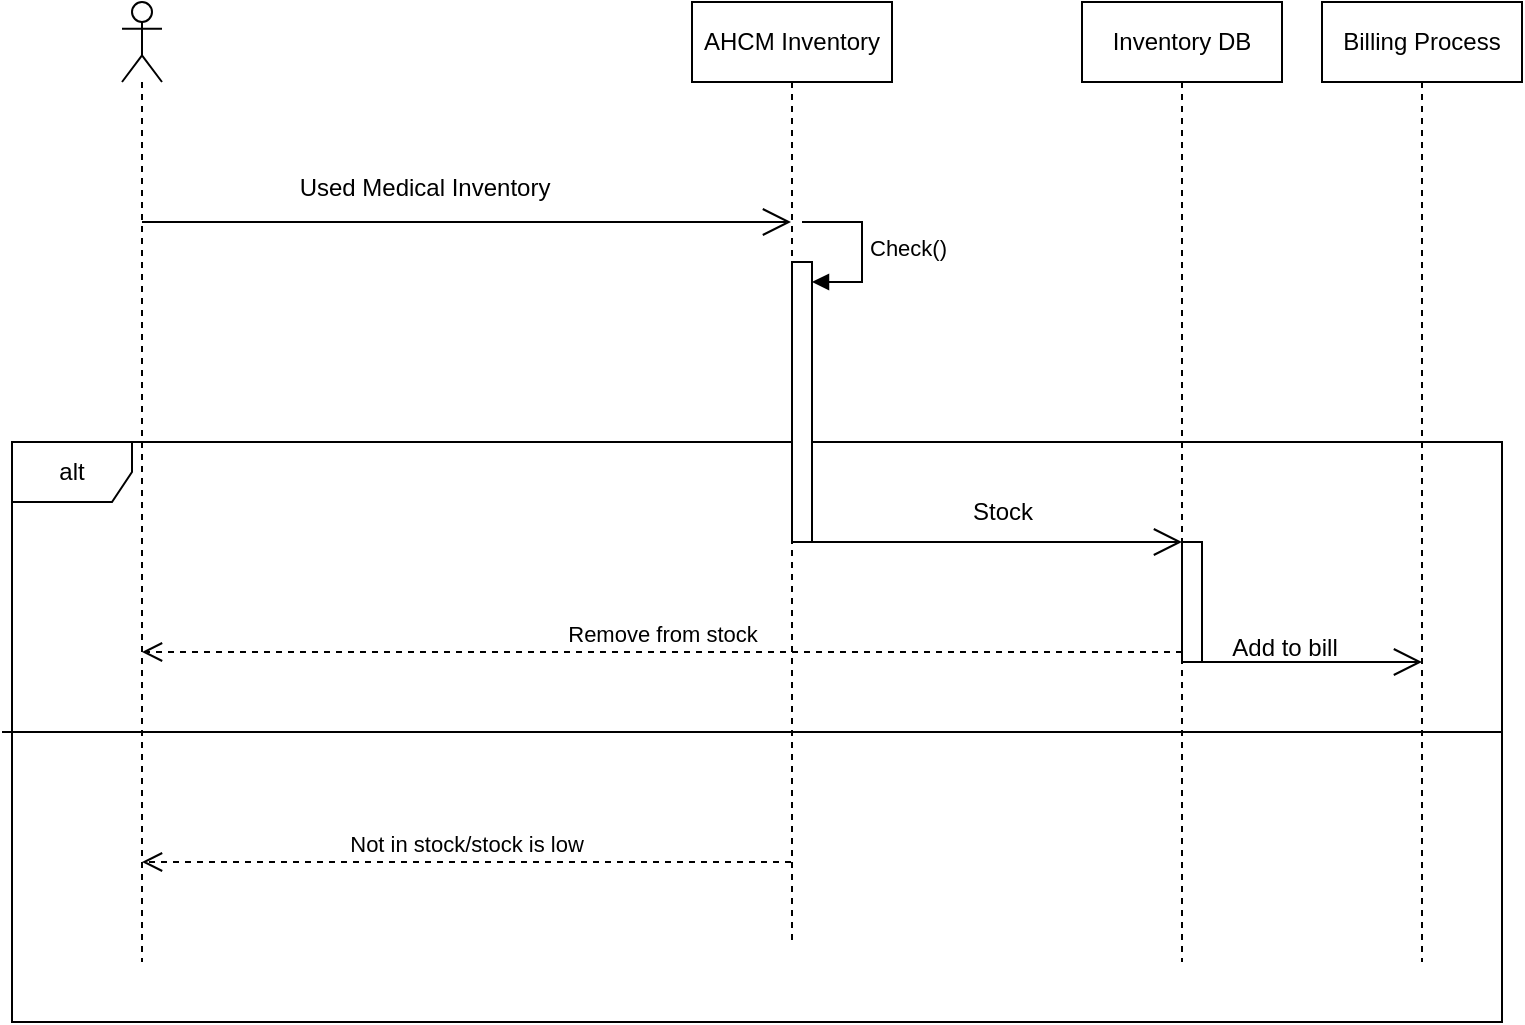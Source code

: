 <mxfile version="26.0.7">
  <diagram name="Page-1" id="03PZm0T_RmHm_h9P0zk9">
    <mxGraphModel dx="1368" dy="790" grid="1" gridSize="10" guides="1" tooltips="1" connect="1" arrows="1" fold="1" page="1" pageScale="1" pageWidth="850" pageHeight="1100" math="0" shadow="0">
      <root>
        <mxCell id="0" />
        <mxCell id="1" parent="0" />
        <mxCell id="Cj07-POME2JDbYKZXf8M-1" value="alt" style="shape=umlFrame;whiteSpace=wrap;html=1;pointerEvents=0;gradientColor=none;swimlaneFillColor=none;" vertex="1" parent="1">
          <mxGeometry x="85" y="340" width="745" height="290" as="geometry" />
        </mxCell>
        <mxCell id="Cj07-POME2JDbYKZXf8M-5" value="" style="shape=umlLifeline;perimeter=lifelinePerimeter;whiteSpace=wrap;html=1;container=1;dropTarget=0;collapsible=0;recursiveResize=0;outlineConnect=0;portConstraint=eastwest;newEdgeStyle={&quot;curved&quot;:0,&quot;rounded&quot;:0};participant=umlActor;" vertex="1" parent="1">
          <mxGeometry x="140" y="120" width="20" height="480" as="geometry" />
        </mxCell>
        <mxCell id="Cj07-POME2JDbYKZXf8M-6" value="Inventory DB" style="shape=umlLifeline;perimeter=lifelinePerimeter;whiteSpace=wrap;html=1;container=1;dropTarget=0;collapsible=0;recursiveResize=0;outlineConnect=0;portConstraint=eastwest;newEdgeStyle={&quot;curved&quot;:0,&quot;rounded&quot;:0};" vertex="1" parent="1">
          <mxGeometry x="620" y="120" width="100" height="480" as="geometry" />
        </mxCell>
        <mxCell id="Cj07-POME2JDbYKZXf8M-20" value="" style="html=1;points=[[0,0,0,0,5],[0,1,0,0,-5],[1,0,0,0,5],[1,1,0,0,-5]];perimeter=orthogonalPerimeter;outlineConnect=0;targetShapes=umlLifeline;portConstraint=eastwest;newEdgeStyle={&quot;curved&quot;:0,&quot;rounded&quot;:0};" vertex="1" parent="Cj07-POME2JDbYKZXf8M-6">
          <mxGeometry x="50" y="270" width="10" height="60" as="geometry" />
        </mxCell>
        <mxCell id="Cj07-POME2JDbYKZXf8M-7" value="AHCM Inventory" style="shape=umlLifeline;perimeter=lifelinePerimeter;whiteSpace=wrap;html=1;container=1;dropTarget=0;collapsible=0;recursiveResize=0;outlineConnect=0;portConstraint=eastwest;newEdgeStyle={&quot;curved&quot;:0,&quot;rounded&quot;:0};" vertex="1" parent="1">
          <mxGeometry x="425" y="120" width="100" height="470" as="geometry" />
        </mxCell>
        <mxCell id="Cj07-POME2JDbYKZXf8M-14" value="" style="html=1;points=[[0,0,0,0,5],[0,1,0,0,-5],[1,0,0,0,5],[1,1,0,0,-5]];perimeter=orthogonalPerimeter;outlineConnect=0;targetShapes=umlLifeline;portConstraint=eastwest;newEdgeStyle={&quot;curved&quot;:0,&quot;rounded&quot;:0};" vertex="1" parent="Cj07-POME2JDbYKZXf8M-7">
          <mxGeometry x="50" y="130" width="10" height="140" as="geometry" />
        </mxCell>
        <mxCell id="Cj07-POME2JDbYKZXf8M-15" value="Check()" style="html=1;align=left;spacingLeft=2;endArrow=block;rounded=0;edgeStyle=orthogonalEdgeStyle;curved=0;rounded=0;" edge="1" target="Cj07-POME2JDbYKZXf8M-14" parent="Cj07-POME2JDbYKZXf8M-7">
          <mxGeometry relative="1" as="geometry">
            <mxPoint x="55" y="110" as="sourcePoint" />
            <Array as="points">
              <mxPoint x="85" y="140" />
            </Array>
          </mxGeometry>
        </mxCell>
        <mxCell id="Cj07-POME2JDbYKZXf8M-8" value="" style="endArrow=open;endFill=1;endSize=12;html=1;rounded=0;" edge="1" parent="1" source="Cj07-POME2JDbYKZXf8M-5" target="Cj07-POME2JDbYKZXf8M-7">
          <mxGeometry width="160" relative="1" as="geometry">
            <mxPoint x="340" y="410" as="sourcePoint" />
            <mxPoint x="500" y="410" as="targetPoint" />
            <Array as="points">
              <mxPoint x="320" y="230" />
            </Array>
          </mxGeometry>
        </mxCell>
        <mxCell id="Cj07-POME2JDbYKZXf8M-17" value="" style="endArrow=open;endFill=1;endSize=12;html=1;rounded=0;" edge="1" parent="1" source="Cj07-POME2JDbYKZXf8M-14">
          <mxGeometry width="160" relative="1" as="geometry">
            <mxPoint x="500" y="390" as="sourcePoint" />
            <mxPoint x="669.5" y="390" as="targetPoint" />
            <Array as="points">
              <mxPoint x="670" y="390" />
            </Array>
          </mxGeometry>
        </mxCell>
        <mxCell id="Cj07-POME2JDbYKZXf8M-19" value=" Stock" style="text;html=1;align=center;verticalAlign=middle;resizable=0;points=[];autosize=1;strokeColor=none;fillColor=none;" vertex="1" parent="1">
          <mxGeometry x="555" y="360" width="50" height="30" as="geometry" />
        </mxCell>
        <mxCell id="Cj07-POME2JDbYKZXf8M-23" value="Remove from stock" style="html=1;verticalAlign=bottom;endArrow=open;dashed=1;endSize=8;curved=0;rounded=0;exitX=0;exitY=1;exitDx=0;exitDy=-5;exitPerimeter=0;" edge="1" parent="1" source="Cj07-POME2JDbYKZXf8M-20" target="Cj07-POME2JDbYKZXf8M-5">
          <mxGeometry relative="1" as="geometry">
            <mxPoint x="460" y="410" as="sourcePoint" />
            <mxPoint x="380" y="410" as="targetPoint" />
          </mxGeometry>
        </mxCell>
        <mxCell id="Cj07-POME2JDbYKZXf8M-25" value="" style="line;strokeWidth=1;fillColor=none;align=left;verticalAlign=middle;spacingTop=-1;spacingLeft=3;spacingRight=3;rotatable=0;labelPosition=right;points=[];portConstraint=eastwest;strokeColor=inherit;" vertex="1" parent="1">
          <mxGeometry x="80" y="481" width="750" height="8" as="geometry" />
        </mxCell>
        <mxCell id="Cj07-POME2JDbYKZXf8M-26" value="Not in stock/stock is low" style="html=1;verticalAlign=bottom;endArrow=open;dashed=1;endSize=8;curved=0;rounded=0;" edge="1" parent="1" source="Cj07-POME2JDbYKZXf8M-7" target="Cj07-POME2JDbYKZXf8M-5">
          <mxGeometry relative="1" as="geometry">
            <mxPoint x="680" y="455" as="sourcePoint" />
            <mxPoint x="160" y="455" as="targetPoint" />
            <Array as="points">
              <mxPoint x="330" y="550" />
            </Array>
          </mxGeometry>
        </mxCell>
        <mxCell id="Cj07-POME2JDbYKZXf8M-27" value="Billing Process" style="shape=umlLifeline;perimeter=lifelinePerimeter;whiteSpace=wrap;html=1;container=1;dropTarget=0;collapsible=0;recursiveResize=0;outlineConnect=0;portConstraint=eastwest;newEdgeStyle={&quot;curved&quot;:0,&quot;rounded&quot;:0};" vertex="1" parent="1">
          <mxGeometry x="740" y="120" width="100" height="480" as="geometry" />
        </mxCell>
        <mxCell id="Cj07-POME2JDbYKZXf8M-29" value="" style="endArrow=open;endFill=1;endSize=12;html=1;rounded=0;" edge="1" parent="1">
          <mxGeometry width="160" relative="1" as="geometry">
            <mxPoint x="680" y="450" as="sourcePoint" />
            <mxPoint x="789.5" y="450" as="targetPoint" />
            <Array as="points">
              <mxPoint x="790" y="450" />
            </Array>
          </mxGeometry>
        </mxCell>
        <mxCell id="Cj07-POME2JDbYKZXf8M-30" value="Add to bill" style="text;html=1;align=center;verticalAlign=middle;resizable=0;points=[];autosize=1;strokeColor=none;fillColor=none;" vertex="1" parent="1">
          <mxGeometry x="681" y="428" width="80" height="30" as="geometry" />
        </mxCell>
        <mxCell id="Cj07-POME2JDbYKZXf8M-31" value="&lt;div&gt;Used Medical Inventory&lt;/div&gt;" style="text;html=1;align=center;verticalAlign=middle;resizable=0;points=[];autosize=1;strokeColor=none;fillColor=none;" vertex="1" parent="1">
          <mxGeometry x="216" y="198" width="150" height="30" as="geometry" />
        </mxCell>
      </root>
    </mxGraphModel>
  </diagram>
</mxfile>
